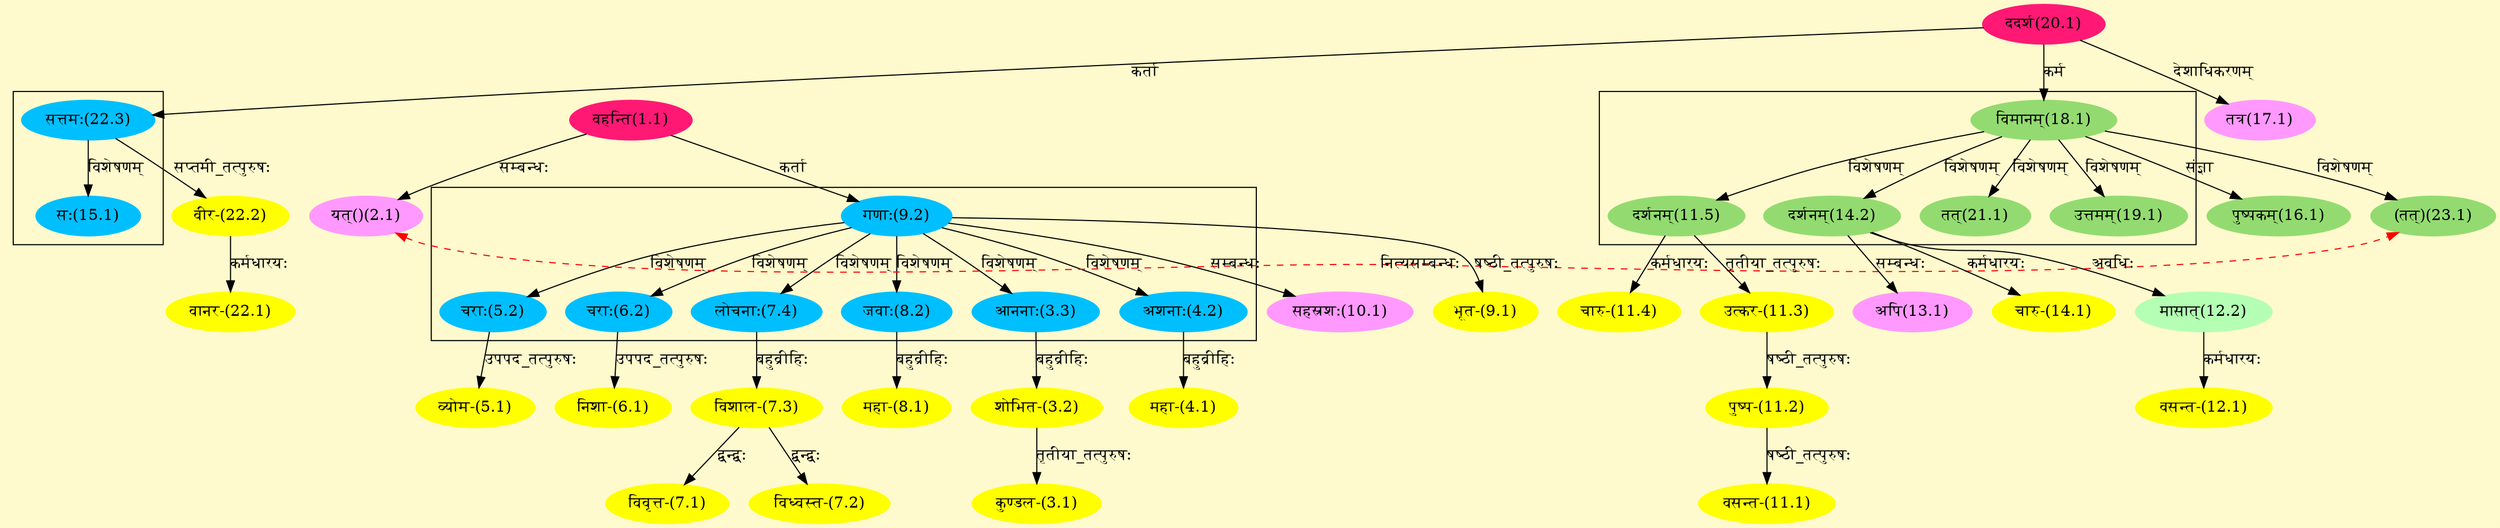 digraph G{
rankdir=BT;
 compound=true;
 bgcolor="lemonchiffon1";

subgraph cluster_1{
Node3_3 [style=filled, color="#00BFFF" label = "आननाः(3.3)"]
Node9_2 [style=filled, color="#00BFFF" label = "गणाः(9.2)"]
Node4_2 [style=filled, color="#00BFFF" label = "अशनाः(4.2)"]
Node5_2 [style=filled, color="#00BFFF" label = "चराः(5.2)"]
Node6_2 [style=filled, color="#00BFFF" label = "चराः(6.2)"]
Node7_4 [style=filled, color="#00BFFF" label = "लोचनाः(7.4)"]
Node8_2 [style=filled, color="#00BFFF" label = "जवाः(8.2)"]

}

subgraph cluster_2{
Node11_5 [style=filled, color="#93DB70" label = "दर्शनम्(11.5)"]
Node18_1 [style=filled, color="#93DB70" label = "विमानम्(18.1)"]
Node14_2 [style=filled, color="#93DB70" label = "दर्शनम्(14.2)"]
Node19_1 [style=filled, color="#93DB70" label = "उत्तमम्(19.1)"]
Node21_1 [style=filled, color="#93DB70" label = "तत्(21.1)"]
Node23_1 [style=filled, color="#93DB70" label = "(तत्)(23.1)"]

}

subgraph cluster_3{
Node15_1 [style=filled, color="#00BFFF" label = "सः(15.1)"]
Node22_3 [style=filled, color="#00BFFF" label = "सत्तमः(22.3)"]

}
Node1_1 [style=filled, color="#FF1975" label = "वहन्ति(1.1)"]
Node [style=filled, color="" label = "()"]
Node2_1 [style=filled, color="#FF99FF" label = "यत्()(2.1)"]
Node23_1 [style=filled, color="#93DB70" label = "(तत्)(23.1)"]
Node3_1 [style=filled, color="#FFFF00" label = "कुण्डल-(3.1)"]
Node3_2 [style=filled, color="#FFFF00" label = "शोभित-(3.2)"]
Node3_3 [style=filled, color="#00BFFF" label = "आननाः(3.3)"]
Node4_1 [style=filled, color="#FFFF00" label = "महा-(4.1)"]
Node4_2 [style=filled, color="#00BFFF" label = "अशनाः(4.2)"]
Node5_1 [style=filled, color="#FFFF00" label = "व्योम-(5.1)"]
Node5_2 [style=filled, color="#00BFFF" label = "चराः(5.2)"]
Node6_1 [style=filled, color="#FFFF00" label = "निशा-(6.1)"]
Node6_2 [style=filled, color="#00BFFF" label = "चराः(6.2)"]
Node7_1 [style=filled, color="#FFFF00" label = "विवृत्त-(7.1)"]
Node7_3 [style=filled, color="#FFFF00" label = "विशाल-(7.3)"]
Node7_2 [style=filled, color="#FFFF00" label = "विध्वस्त-(7.2)"]
Node7_4 [style=filled, color="#00BFFF" label = "लोचनाः(7.4)"]
Node8_1 [style=filled, color="#FFFF00" label = "महा-(8.1)"]
Node8_2 [style=filled, color="#00BFFF" label = "जवाः(8.2)"]
Node9_1 [style=filled, color="#FFFF00" label = "भूत-(9.1)"]
Node9_2 [style=filled, color="#00BFFF" label = "गणाः(9.2)"]
Node10_1 [style=filled, color="#FF99FF" label = "सहस्रशः(10.1)"]
Node11_1 [style=filled, color="#FFFF00" label = "वसन्त-(11.1)"]
Node11_2 [style=filled, color="#FFFF00" label = "पुष्प-(11.2)"]
Node11_3 [style=filled, color="#FFFF00" label = "उत्कर-(11.3)"]
Node11_5 [style=filled, color="#93DB70" label = "दर्शनम्(11.5)"]
Node11_4 [style=filled, color="#FFFF00" label = "चारु-(11.4)"]
Node12_1 [style=filled, color="#FFFF00" label = "वसन्त-(12.1)"]
Node12_2 [style=filled, color="#B4FFB4" label = "मासात्(12.2)"]
Node14_2 [style=filled, color="#93DB70" label = "दर्शनम्(14.2)"]
Node13_1 [style=filled, color="#FF99FF" label = "अपि(13.1)"]
Node14_1 [style=filled, color="#FFFF00" label = "चारु-(14.1)"]
Node16_1 [style=filled, color="#93DB70" label = "पुष्पकम्(16.1)"]
Node18_1 [style=filled, color="#93DB70" label = "विमानम्(18.1)"]
Node17_1 [style=filled, color="#FF99FF" label = "तत्र(17.1)"]
Node20_1 [style=filled, color="#FF1975" label = "ददर्श(20.1)"]
Node22_1 [style=filled, color="#FFFF00" label = "वानर-(22.1)"]
Node22_2 [style=filled, color="#FFFF00" label = "वीर-(22.2)"]
Node22_3 [style=filled, color="#00BFFF" label = "सत्तमः(22.3)"]
{rank = same; Node2_1; Node23_1;}
/* Start of Relations section */

Node2_1 -> Node1_1 [  label="सम्बन्धः"  dir="back" ]
Node2_1 -> Node23_1 [ style=dashed color="red" label="नित्यसम्बन्धः"  dir="both" ]
Node3_1 -> Node3_2 [  label="तृतीया_तत्पुरुषः"  dir="back" ]
Node3_2 -> Node3_3 [  label="बहुव्रीहिः"  dir="back" ]
Node3_3 -> Node9_2 [  label="विशेषणम्"  dir="back" ]
Node4_1 -> Node4_2 [  label="बहुव्रीहिः"  dir="back" ]
Node4_2 -> Node9_2 [  label="विशेषणम्"  dir="back" ]
Node5_1 -> Node5_2 [  label="उपपद_तत्पुरुषः"  dir="back" ]
Node5_2 -> Node9_2 [  label="विशेषणम्"  dir="back" ]
Node6_1 -> Node6_2 [  label="उपपद_तत्पुरुषः"  dir="back" ]
Node6_2 -> Node9_2 [  label="विशेषणम्"  dir="back" ]
Node7_1 -> Node7_3 [  label="द्वन्द्वः"  dir="back" ]
Node7_2 -> Node7_3 [  label="द्वन्द्वः"  dir="back" ]
Node7_3 -> Node7_4 [  label="बहुव्रीहिः"  dir="back" ]
Node7_4 -> Node9_2 [  label="विशेषणम्"  dir="back" ]
Node8_1 -> Node8_2 [  label="बहुव्रीहिः"  dir="back" ]
Node8_2 -> Node9_2 [  label="विशेषणम्"  dir="back" ]
Node9_1 -> Node9_2 [  label="षष्ठी_तत्पुरुषः"  dir="back" ]
Node9_2 -> Node1_1 [  label="कर्ता"  dir="back" ]
Node10_1 -> Node9_2 [  label="सम्बन्धः"  dir="back" ]
Node11_1 -> Node11_2 [  label="षष्ठी_तत्पुरुषः"  dir="back" ]
Node11_2 -> Node11_3 [  label="षष्ठी_तत्पुरुषः"  dir="back" ]
Node11_3 -> Node11_5 [  label="तृतीया_तत्पुरुषः"  dir="back" ]
Node11_4 -> Node11_5 [  label="कर्मधारयः"  dir="back" ]
Node11_5 -> Node18_1 [  label="विशेषणम्"  dir="back" ]
Node12_1 -> Node12_2 [  label="कर्मधारयः"  dir="back" ]
Node12_2 -> Node14_2 [  label="अवधिः"  dir="back" ]
Node13_1 -> Node14_2 [  label="सम्बन्धः"  dir="back" ]
Node14_1 -> Node14_2 [  label="कर्मधारयः"  dir="back" ]
Node14_2 -> Node18_1 [  label="विशेषणम्"  dir="back" ]
Node15_1 -> Node22_3 [  label="विशेषणम्"  dir="back" ]
Node16_1 -> Node18_1 [  label="संज्ञा"  dir="back" ]
Node17_1 -> Node20_1 [  label="देशाधिकरणम्"  dir="back" ]
Node18_1 -> Node20_1 [  label="कर्म"  dir="back" ]
Node19_1 -> Node18_1 [  label="विशेषणम्"  dir="back" ]
Node21_1 -> Node18_1 [  label="विशेषणम्"  dir="back" ]
Node22_1 -> Node22_2 [  label="कर्मधारयः"  dir="back" ]
Node22_2 -> Node22_3 [  label="सप्तमी_तत्पुरुषः"  dir="back" ]
Node22_3 -> Node20_1 [  label="कर्ता"  dir="back" ]
Node23_1 -> Node18_1 [  label="विशेषणम्"  dir="back" ]
}
